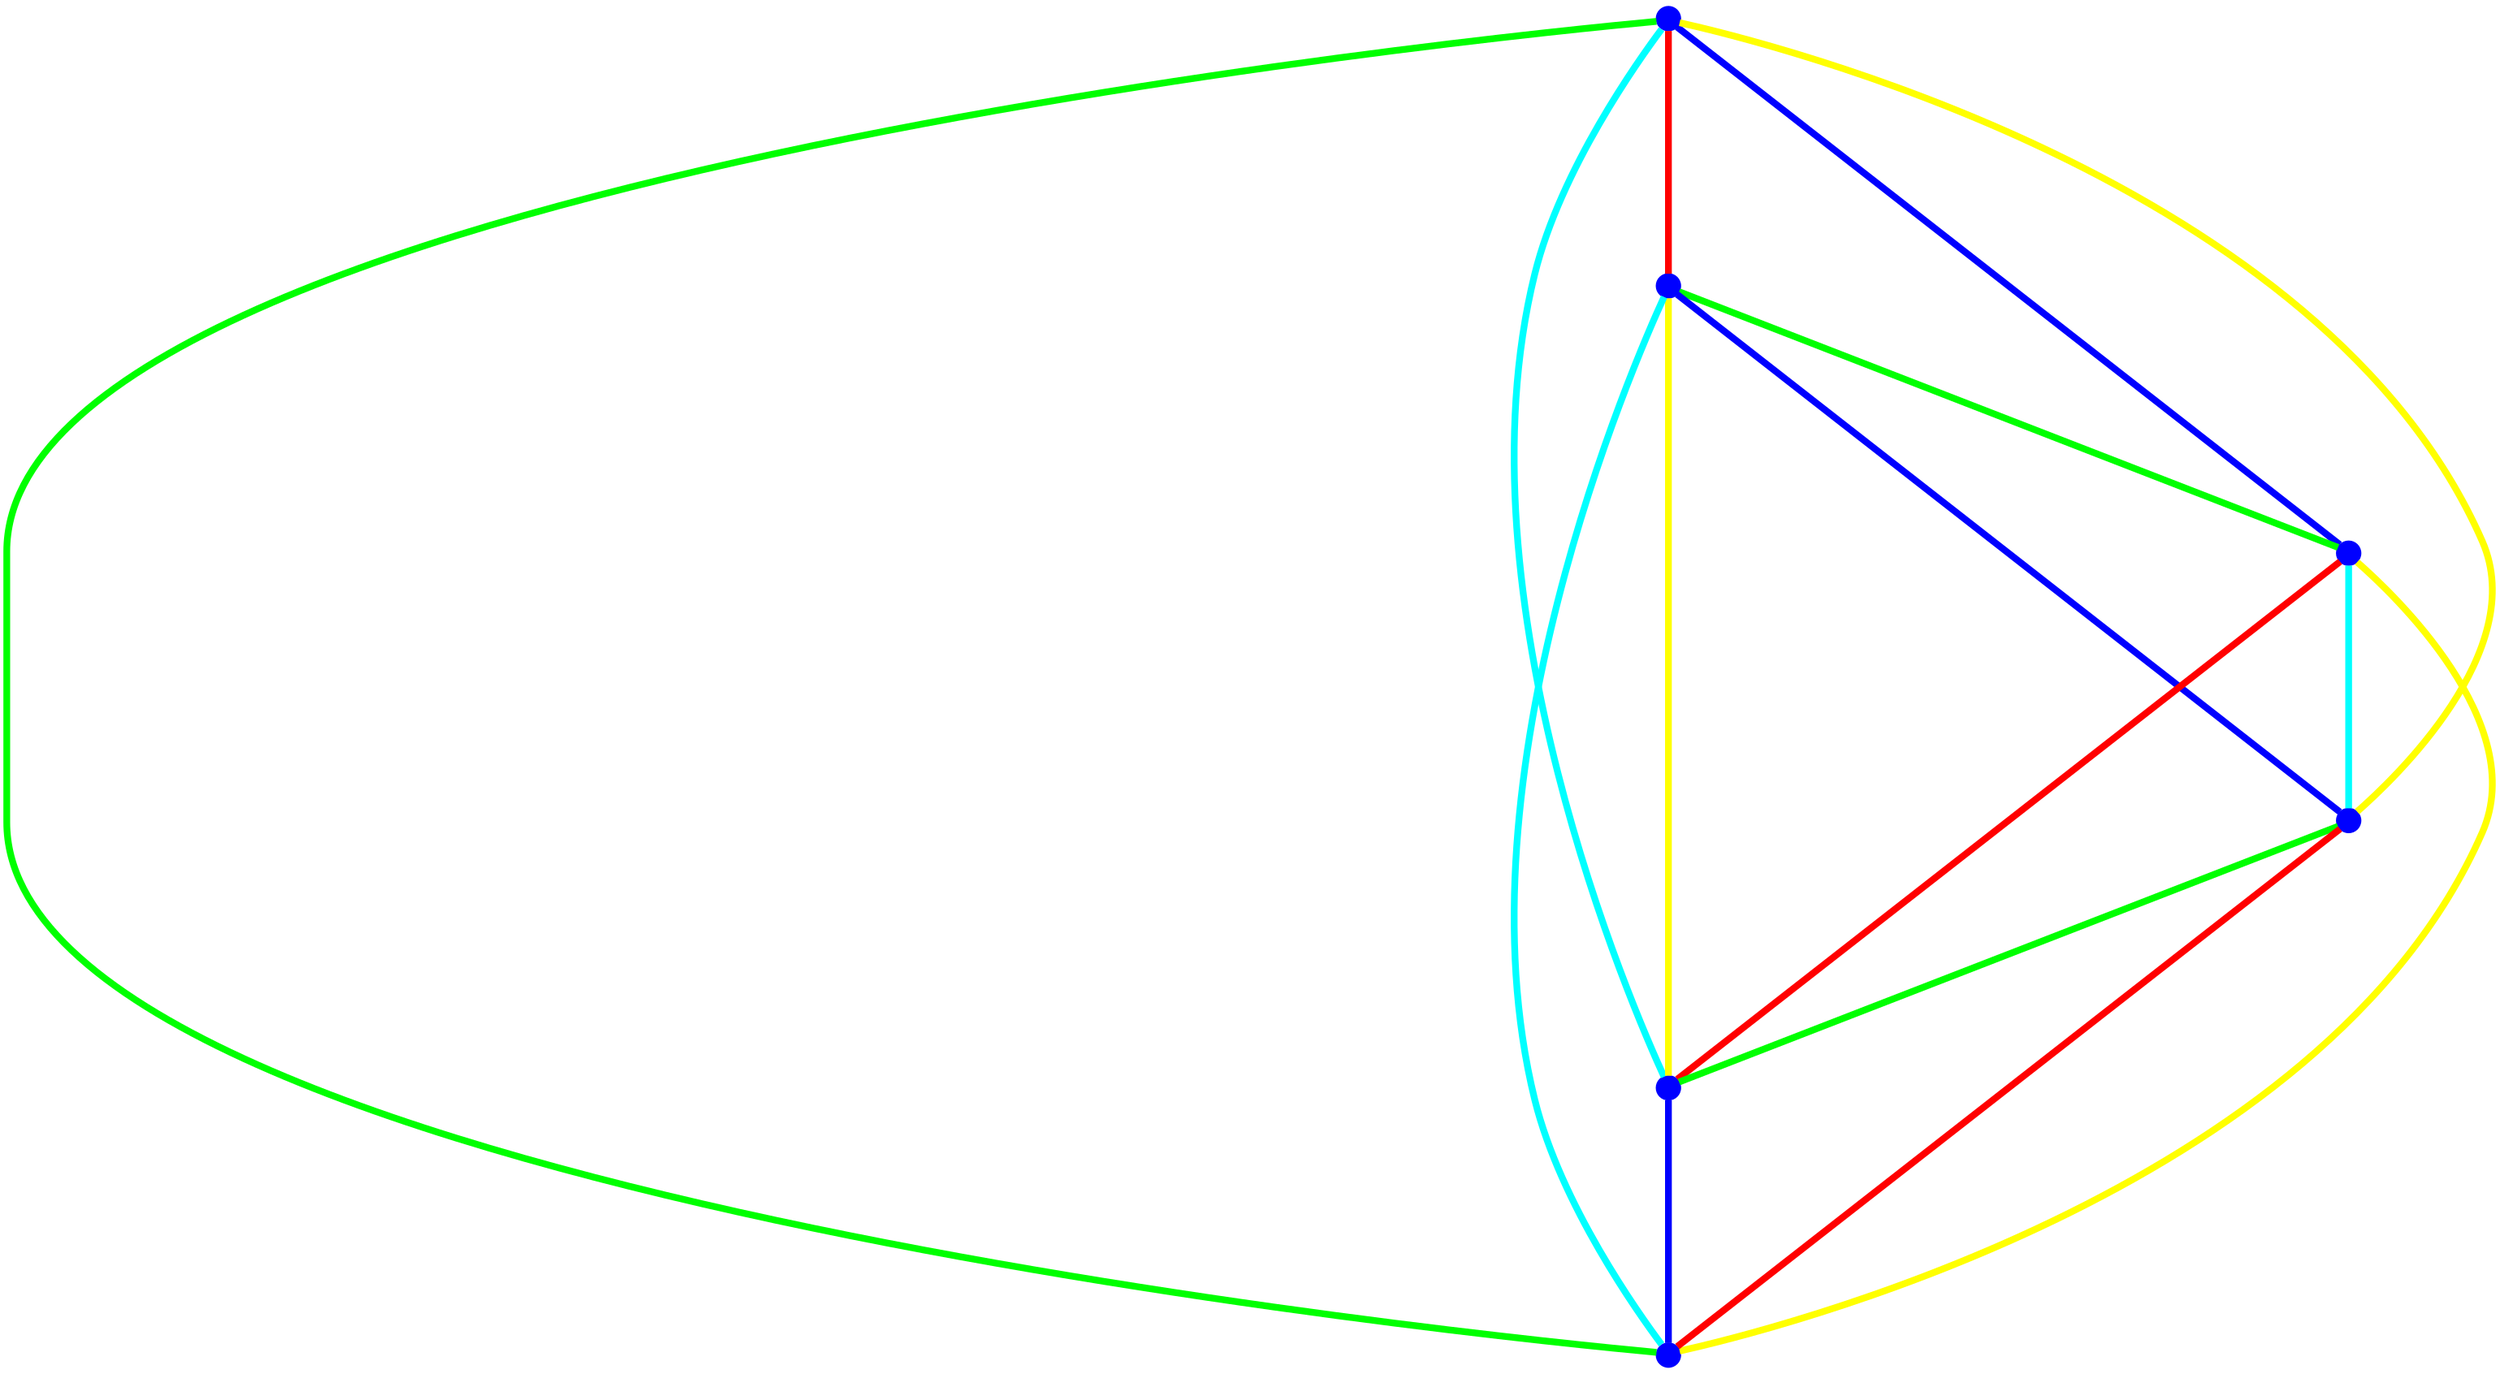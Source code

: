 graph {
ranksep=2
nodesep=2
node [label="" shape=circle style=filled fixedsize=true color=blue fillcolor=blue width=0.2];
"1" -- "2" [style="solid",penwidth="4",color="red"];
"1" -- "3" [style="solid",penwidth="4",color="blue"];
"1" -- "4" [style="solid",penwidth="4",color="yellow"];
"1" -- "5" [style="solid",penwidth="4",color="cyan"];
"1" -- "6" [style="solid",penwidth="4",color="green"];
"2" -- "3" [style="solid",penwidth="4",color="green"];
"2" -- "4" [style="solid",penwidth="4",color="blue"];
"2" -- "5" [style="solid",penwidth="4",color="yellow"];
"2" -- "6" [style="solid",penwidth="4",color="cyan"];
"3" -- "4" [style="solid",penwidth="4",color="cyan"];
"3" -- "5" [style="solid",penwidth="4",color="red"];
"3" -- "6" [style="solid",penwidth="4",color="yellow"];
"4" -- "5" [style="solid",penwidth="4",color="green"];
"4" -- "6" [style="solid",penwidth="4",color="red"];
"5" -- "6" [style="solid",penwidth="4",color="blue"];
}
